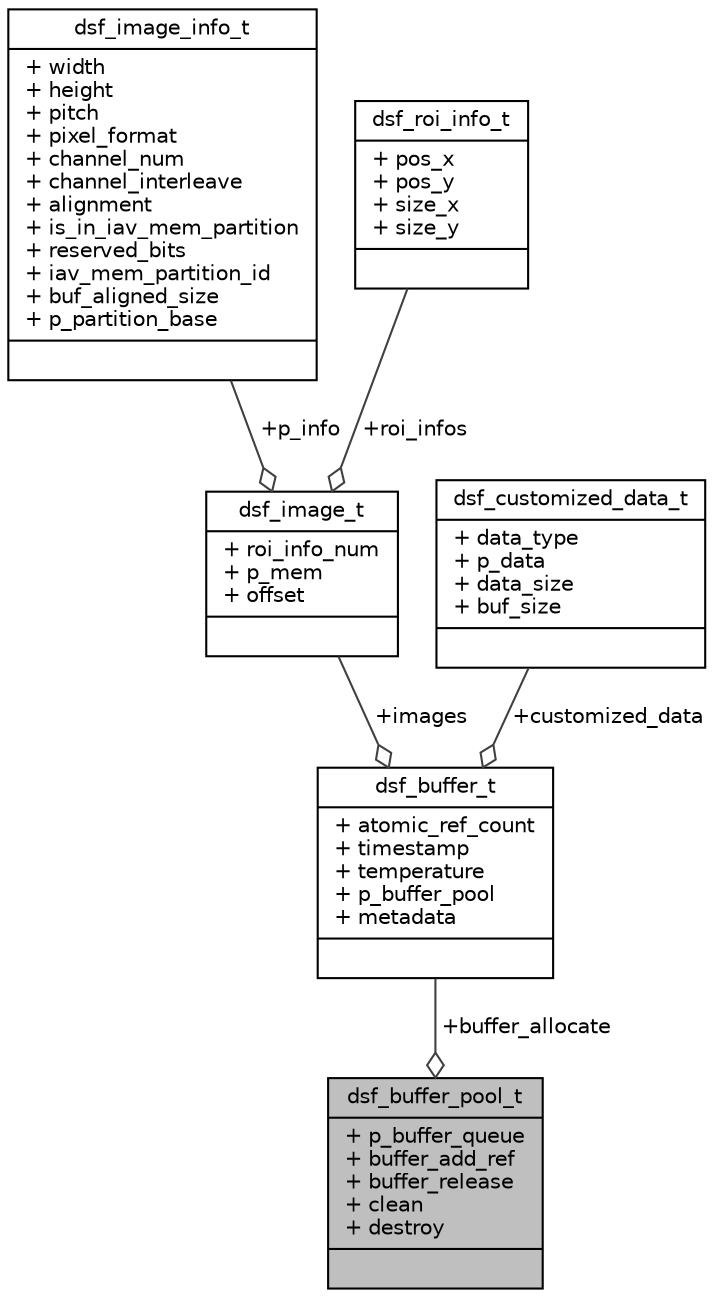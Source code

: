 digraph "dsf_buffer_pool_t"
{
 // INTERACTIVE_SVG=YES
 // LATEX_PDF_SIZE
  bgcolor="transparent";
  edge [fontname="Helvetica",fontsize="10",labelfontname="Helvetica",labelfontsize="10"];
  node [fontname="Helvetica",fontsize="10",shape=record];
  Node1 [label="{dsf_buffer_pool_t\n|+ p_buffer_queue\l+ buffer_add_ref\l+ buffer_release\l+ clean\l+ destroy\l|}",height=0.2,width=0.4,color="black", fillcolor="grey75", style="filled", fontcolor="black",tooltip=" "];
  Node2 -> Node1 [color="grey25",fontsize="10",style="solid",label=" +buffer_allocate" ,arrowhead="odiamond",fontname="Helvetica"];
  Node2 [label="{dsf_buffer_t\n|+ atomic_ref_count\l+ timestamp\l+ temperature\l+ p_buffer_pool\l+ metadata\l|}",height=0.2,width=0.4,color="black",URL="$d7/d23/structdsf__buffer__t.html",tooltip=" "];
  Node3 -> Node2 [color="grey25",fontsize="10",style="solid",label=" +images" ,arrowhead="odiamond",fontname="Helvetica"];
  Node3 [label="{dsf_image_t\n|+ roi_info_num\l+ p_mem\l+ offset\l|}",height=0.2,width=0.4,color="black",URL="$d4/da2/structdsf__image__t.html",tooltip=" "];
  Node4 -> Node3 [color="grey25",fontsize="10",style="solid",label=" +p_info" ,arrowhead="odiamond",fontname="Helvetica"];
  Node4 [label="{dsf_image_info_t\n|+ width\l+ height\l+ pitch\l+ pixel_format\l+ channel_num\l+ channel_interleave\l+ alignment\l+ is_in_iav_mem_partition\l+ reserved_bits\l+ iav_mem_partition_id\l+ buf_aligned_size\l+ p_partition_base\l|}",height=0.2,width=0.4,color="black",URL="$d7/d80/structdsf__image__info__t.html",tooltip=" "];
  Node5 -> Node3 [color="grey25",fontsize="10",style="solid",label=" +roi_infos" ,arrowhead="odiamond",fontname="Helvetica"];
  Node5 [label="{dsf_roi_info_t\n|+ pos_x\l+ pos_y\l+ size_x\l+ size_y\l|}",height=0.2,width=0.4,color="black",URL="$df/d3c/structdsf__roi__info__t.html",tooltip=" "];
  Node6 -> Node2 [color="grey25",fontsize="10",style="solid",label=" +customized_data" ,arrowhead="odiamond",fontname="Helvetica"];
  Node6 [label="{dsf_customized_data_t\n|+ data_type\l+ p_data\l+ data_size\l+ buf_size\l|}",height=0.2,width=0.4,color="black",URL="$d9/d74/structdsf__customized__data__t.html",tooltip=" "];
}
